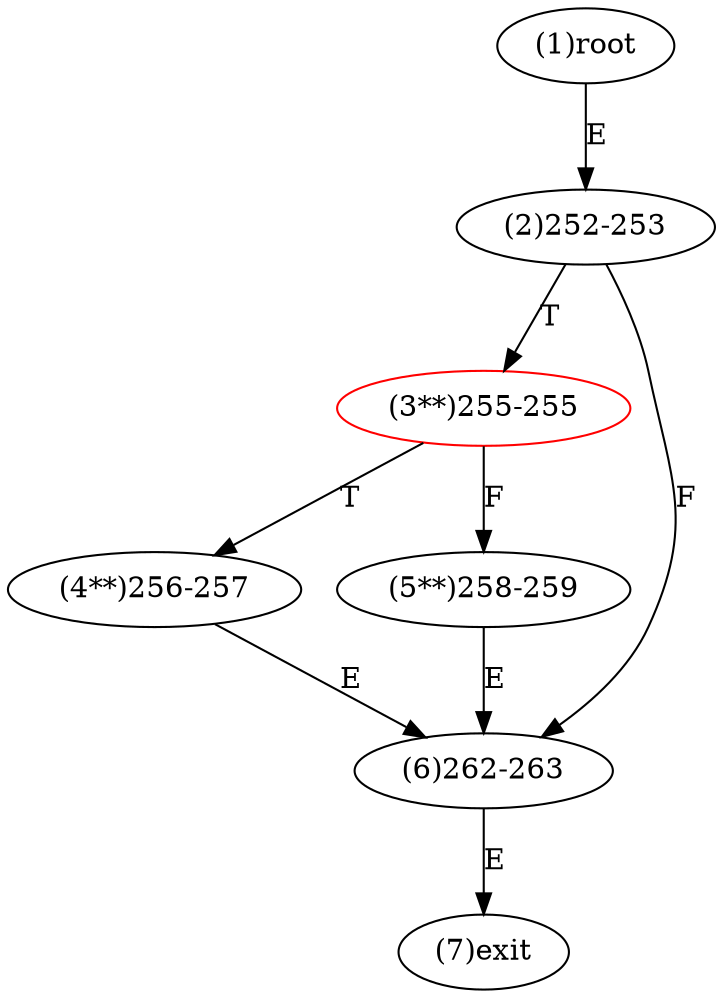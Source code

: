 digraph "" { 
1[ label="(1)root"];
2[ label="(2)252-253"];
3[ label="(3**)255-255",color=red];
4[ label="(4**)256-257"];
5[ label="(5**)258-259"];
6[ label="(6)262-263"];
7[ label="(7)exit"];
1->2[ label="E"];
2->6[ label="F"];
2->3[ label="T"];
3->5[ label="F"];
3->4[ label="T"];
4->6[ label="E"];
5->6[ label="E"];
6->7[ label="E"];
}